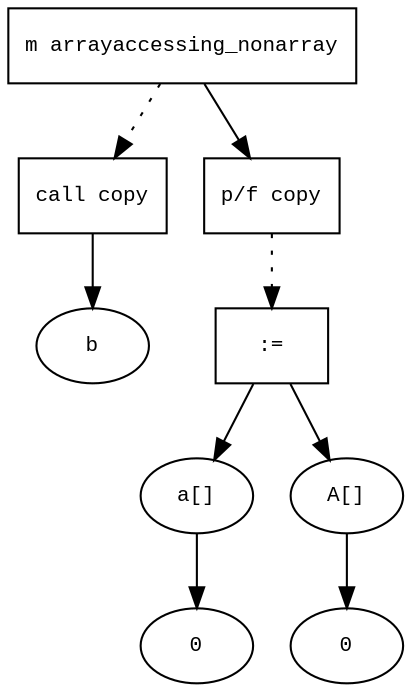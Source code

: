 digraph AST {
  graph [fontname="Times New Roman",fontsize=10];
  node  [fontname="Courier New",fontsize=10];
  edge  [fontname="Times New Roman",fontsize=10];

  node0 [label="m arrayaccessing_nonarray",shape=box];
  node9 [label="call copy",shape=box];
  node10 [label="b",shape=ellipse];
  node9->node10;
  node0 -> node9 [style=dotted];
  node2 [label="p/f copy",shape=box];
  node8 [label=":=",shape=box];
  node4 [label="a[]",shape=ellipse];
  node5 [label="0",shape=ellipse];
  node4-> node5;
  node8->node4;
  node6 [label="A[]",shape=ellipse];
  node7 [label="0",shape=ellipse];
  node6-> node7;
  node8->node6;
  node2 -> node8 [style=dotted];
  node0 -> node2;
}
